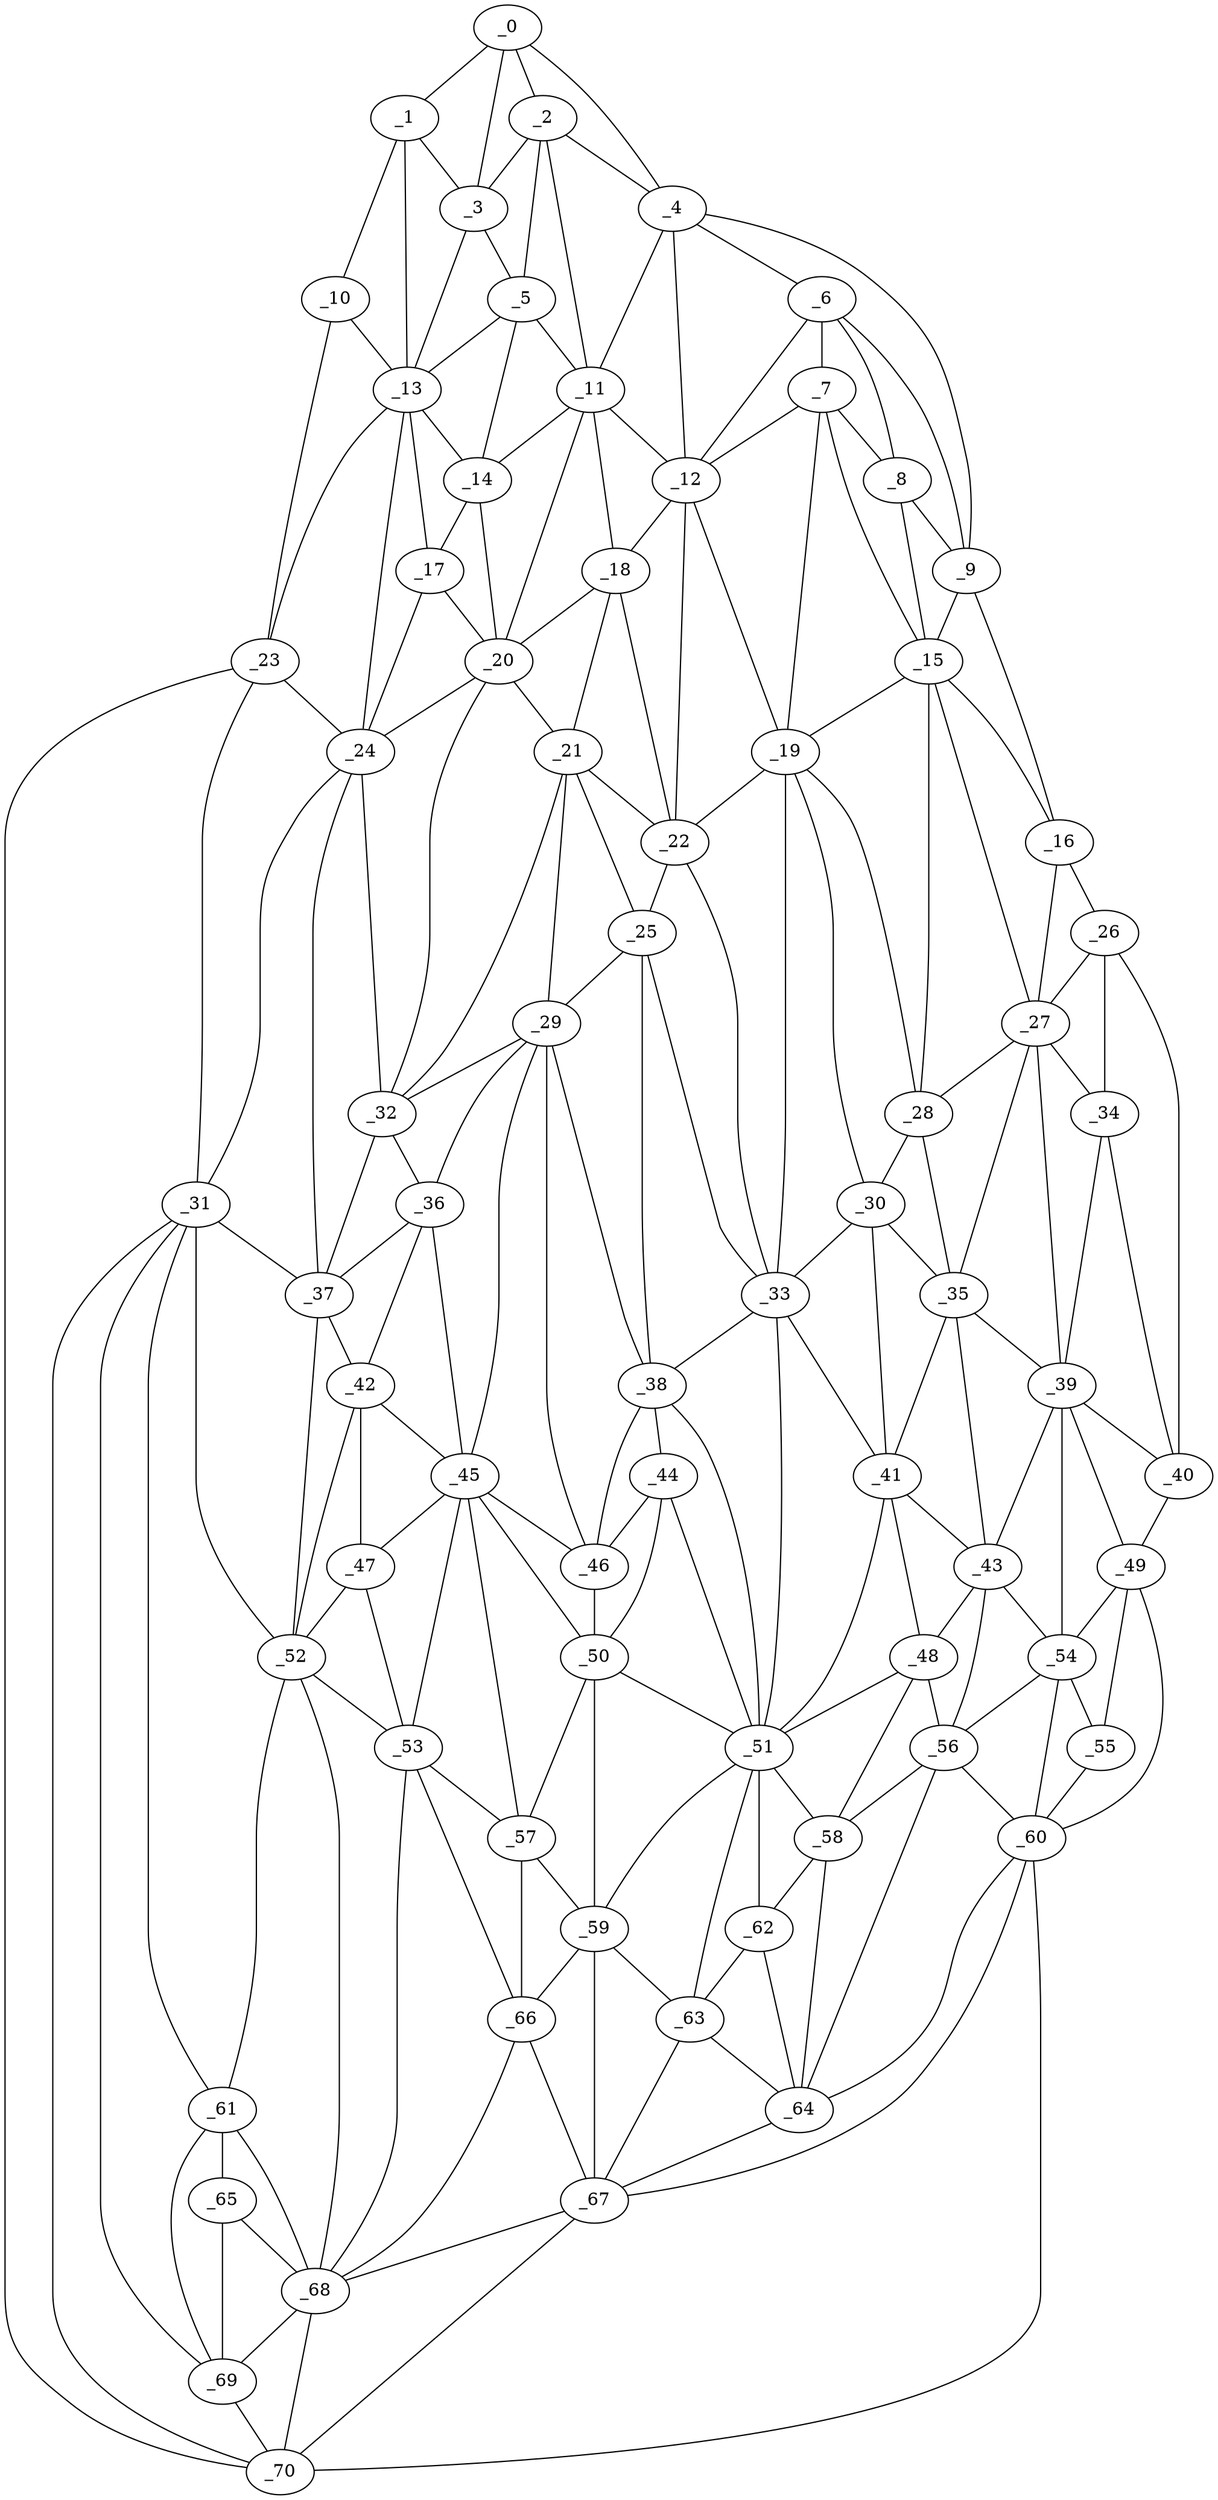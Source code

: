 graph "obj81__135.gxl" {
	_0	 [x=19,
		y=40];
	_1	 [x=29,
		y=15];
	_0 -- _1	 [valence=1];
	_2	 [x=32,
		y=48];
	_0 -- _2	 [valence=2];
	_3	 [x=33,
		y=33];
	_0 -- _3	 [valence=2];
	_4	 [x=34,
		y=85];
	_0 -- _4	 [valence=1];
	_1 -- _3	 [valence=1];
	_10	 [x=51,
		y=3];
	_1 -- _10	 [valence=1];
	_13	 [x=52,
		y=35];
	_1 -- _13	 [valence=1];
	_2 -- _3	 [valence=2];
	_2 -- _4	 [valence=2];
	_5	 [x=39,
		y=44];
	_2 -- _5	 [valence=2];
	_11	 [x=51,
		y=50];
	_2 -- _11	 [valence=1];
	_3 -- _5	 [valence=2];
	_3 -- _13	 [valence=2];
	_6	 [x=39,
		y=93];
	_4 -- _6	 [valence=2];
	_9	 [x=49,
		y=121];
	_4 -- _9	 [valence=1];
	_4 -- _11	 [valence=2];
	_12	 [x=51,
		y=85];
	_4 -- _12	 [valence=2];
	_5 -- _11	 [valence=2];
	_5 -- _13	 [valence=1];
	_14	 [x=53,
		y=44];
	_5 -- _14	 [valence=2];
	_7	 [x=46,
		y=94];
	_6 -- _7	 [valence=2];
	_8	 [x=47,
		y=108];
	_6 -- _8	 [valence=1];
	_6 -- _9	 [valence=2];
	_6 -- _12	 [valence=2];
	_7 -- _8	 [valence=2];
	_7 -- _12	 [valence=1];
	_15	 [x=56,
		y=104];
	_7 -- _15	 [valence=2];
	_19	 [x=63,
		y=98];
	_7 -- _19	 [valence=2];
	_8 -- _9	 [valence=2];
	_8 -- _15	 [valence=1];
	_9 -- _15	 [valence=2];
	_16	 [x=60,
		y=122];
	_9 -- _16	 [valence=1];
	_10 -- _13	 [valence=2];
	_23	 [x=69,
		y=3];
	_10 -- _23	 [valence=1];
	_11 -- _12	 [valence=1];
	_11 -- _14	 [valence=1];
	_18	 [x=61,
		y=57];
	_11 -- _18	 [valence=2];
	_20	 [x=64,
		y=49];
	_11 -- _20	 [valence=2];
	_12 -- _18	 [valence=2];
	_12 -- _19	 [valence=2];
	_22	 [x=67,
		y=79];
	_12 -- _22	 [valence=1];
	_13 -- _14	 [valence=2];
	_17	 [x=61,
		y=39];
	_13 -- _17	 [valence=1];
	_13 -- _23	 [valence=2];
	_24	 [x=71,
		y=37];
	_13 -- _24	 [valence=1];
	_14 -- _17	 [valence=2];
	_14 -- _20	 [valence=2];
	_15 -- _16	 [valence=1];
	_15 -- _19	 [valence=1];
	_27	 [x=73,
		y=112];
	_15 -- _27	 [valence=2];
	_28	 [x=74,
		y=106];
	_15 -- _28	 [valence=2];
	_26	 [x=72,
		y=123];
	_16 -- _26	 [valence=1];
	_16 -- _27	 [valence=2];
	_17 -- _20	 [valence=1];
	_17 -- _24	 [valence=2];
	_18 -- _20	 [valence=1];
	_21	 [x=67,
		y=61];
	_18 -- _21	 [valence=2];
	_18 -- _22	 [valence=2];
	_19 -- _22	 [valence=1];
	_19 -- _28	 [valence=2];
	_30	 [x=75,
		y=95];
	_19 -- _30	 [valence=1];
	_33	 [x=76,
		y=91];
	_19 -- _33	 [valence=2];
	_20 -- _21	 [valence=2];
	_20 -- _24	 [valence=2];
	_32	 [x=76,
		y=51];
	_20 -- _32	 [valence=1];
	_21 -- _22	 [valence=1];
	_25	 [x=72,
		y=74];
	_21 -- _25	 [valence=1];
	_29	 [x=75,
		y=64];
	_21 -- _29	 [valence=2];
	_21 -- _32	 [valence=2];
	_22 -- _25	 [valence=1];
	_22 -- _33	 [valence=2];
	_23 -- _24	 [valence=2];
	_31	 [x=76,
		y=6];
	_23 -- _31	 [valence=2];
	_70	 [x=124,
		y=17];
	_23 -- _70	 [valence=1];
	_24 -- _31	 [valence=1];
	_24 -- _32	 [valence=1];
	_37	 [x=83,
		y=37];
	_24 -- _37	 [valence=2];
	_25 -- _29	 [valence=2];
	_25 -- _33	 [valence=2];
	_38	 [x=83,
		y=74];
	_25 -- _38	 [valence=1];
	_26 -- _27	 [valence=1];
	_34	 [x=76,
		y=122];
	_26 -- _34	 [valence=1];
	_40	 [x=86,
		y=123];
	_26 -- _40	 [valence=1];
	_27 -- _28	 [valence=1];
	_27 -- _34	 [valence=2];
	_35	 [x=80,
		y=105];
	_27 -- _35	 [valence=1];
	_39	 [x=85,
		y=112];
	_27 -- _39	 [valence=2];
	_28 -- _30	 [valence=2];
	_28 -- _35	 [valence=2];
	_29 -- _32	 [valence=2];
	_36	 [x=82,
		y=50];
	_29 -- _36	 [valence=2];
	_29 -- _38	 [valence=1];
	_45	 [x=94,
		y=58];
	_29 -- _45	 [valence=2];
	_46	 [x=94,
		y=65];
	_29 -- _46	 [valence=2];
	_30 -- _33	 [valence=2];
	_30 -- _35	 [valence=2];
	_41	 [x=89,
		y=98];
	_30 -- _41	 [valence=2];
	_31 -- _37	 [valence=2];
	_52	 [x=100,
		y=38];
	_31 -- _52	 [valence=2];
	_61	 [x=114,
		y=33];
	_31 -- _61	 [valence=1];
	_69	 [x=122,
		y=23];
	_31 -- _69	 [valence=1];
	_31 -- _70	 [valence=2];
	_32 -- _36	 [valence=2];
	_32 -- _37	 [valence=2];
	_33 -- _38	 [valence=2];
	_33 -- _41	 [valence=1];
	_51	 [x=99,
		y=85];
	_33 -- _51	 [valence=2];
	_34 -- _39	 [valence=1];
	_34 -- _40	 [valence=2];
	_35 -- _39	 [valence=2];
	_35 -- _41	 [valence=1];
	_43	 [x=91,
		y=106];
	_35 -- _43	 [valence=2];
	_36 -- _37	 [valence=1];
	_42	 [x=91,
		y=47];
	_36 -- _42	 [valence=2];
	_36 -- _45	 [valence=2];
	_37 -- _42	 [valence=2];
	_37 -- _52	 [valence=1];
	_44	 [x=92,
		y=73];
	_38 -- _44	 [valence=2];
	_38 -- _46	 [valence=2];
	_38 -- _51	 [valence=2];
	_39 -- _40	 [valence=1];
	_39 -- _43	 [valence=2];
	_49	 [x=98,
		y=122];
	_39 -- _49	 [valence=2];
	_54	 [x=101,
		y=110];
	_39 -- _54	 [valence=1];
	_40 -- _49	 [valence=1];
	_41 -- _43	 [valence=2];
	_48	 [x=98,
		y=92];
	_41 -- _48	 [valence=2];
	_41 -- _51	 [valence=2];
	_42 -- _45	 [valence=1];
	_47	 [x=96,
		y=47];
	_42 -- _47	 [valence=2];
	_42 -- _52	 [valence=2];
	_43 -- _48	 [valence=2];
	_43 -- _54	 [valence=2];
	_56	 [x=107,
		y=104];
	_43 -- _56	 [valence=2];
	_44 -- _46	 [valence=1];
	_50	 [x=99,
		y=68];
	_44 -- _50	 [valence=2];
	_44 -- _51	 [valence=1];
	_45 -- _46	 [valence=2];
	_45 -- _47	 [valence=2];
	_45 -- _50	 [valence=2];
	_53	 [x=100,
		y=49];
	_45 -- _53	 [valence=1];
	_57	 [x=108,
		y=56];
	_45 -- _57	 [valence=2];
	_46 -- _50	 [valence=2];
	_47 -- _52	 [valence=2];
	_47 -- _53	 [valence=2];
	_48 -- _51	 [valence=2];
	_48 -- _56	 [valence=1];
	_58	 [x=108,
		y=95];
	_48 -- _58	 [valence=2];
	_49 -- _54	 [valence=2];
	_55	 [x=104,
		y=118];
	_49 -- _55	 [valence=2];
	_60	 [x=113,
		y=115];
	_49 -- _60	 [valence=1];
	_50 -- _51	 [valence=2];
	_50 -- _57	 [valence=2];
	_59	 [x=110,
		y=67];
	_50 -- _59	 [valence=2];
	_51 -- _58	 [valence=1];
	_51 -- _59	 [valence=1];
	_62	 [x=114,
		y=86];
	_51 -- _62	 [valence=2];
	_63	 [x=115,
		y=82];
	_51 -- _63	 [valence=1];
	_52 -- _53	 [valence=1];
	_52 -- _61	 [valence=1];
	_68	 [x=119,
		y=41];
	_52 -- _68	 [valence=2];
	_53 -- _57	 [valence=1];
	_66	 [x=118,
		y=52];
	_53 -- _66	 [valence=2];
	_53 -- _68	 [valence=1];
	_54 -- _55	 [valence=1];
	_54 -- _56	 [valence=2];
	_54 -- _60	 [valence=2];
	_55 -- _60	 [valence=2];
	_56 -- _58	 [valence=2];
	_56 -- _60	 [valence=1];
	_64	 [x=115,
		y=94];
	_56 -- _64	 [valence=2];
	_57 -- _59	 [valence=2];
	_57 -- _66	 [valence=2];
	_58 -- _62	 [valence=2];
	_58 -- _64	 [valence=2];
	_59 -- _63	 [valence=2];
	_59 -- _66	 [valence=2];
	_67	 [x=118,
		y=69];
	_59 -- _67	 [valence=1];
	_60 -- _64	 [valence=2];
	_60 -- _67	 [valence=2];
	_60 -- _70	 [valence=1];
	_65	 [x=118,
		y=30];
	_61 -- _65	 [valence=2];
	_61 -- _68	 [valence=2];
	_61 -- _69	 [valence=1];
	_62 -- _63	 [valence=2];
	_62 -- _64	 [valence=2];
	_63 -- _64	 [valence=1];
	_63 -- _67	 [valence=1];
	_64 -- _67	 [valence=1];
	_65 -- _68	 [valence=1];
	_65 -- _69	 [valence=2];
	_66 -- _67	 [valence=1];
	_66 -- _68	 [valence=2];
	_67 -- _68	 [valence=2];
	_67 -- _70	 [valence=1];
	_68 -- _69	 [valence=1];
	_68 -- _70	 [valence=1];
	_69 -- _70	 [valence=2];
}
